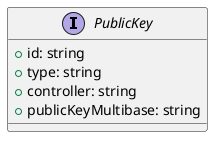 @startuml
interface PublicKey {
  + id: string
  + type: string
  + controller: string
  + publicKeyMultibase: string
}
@enduml